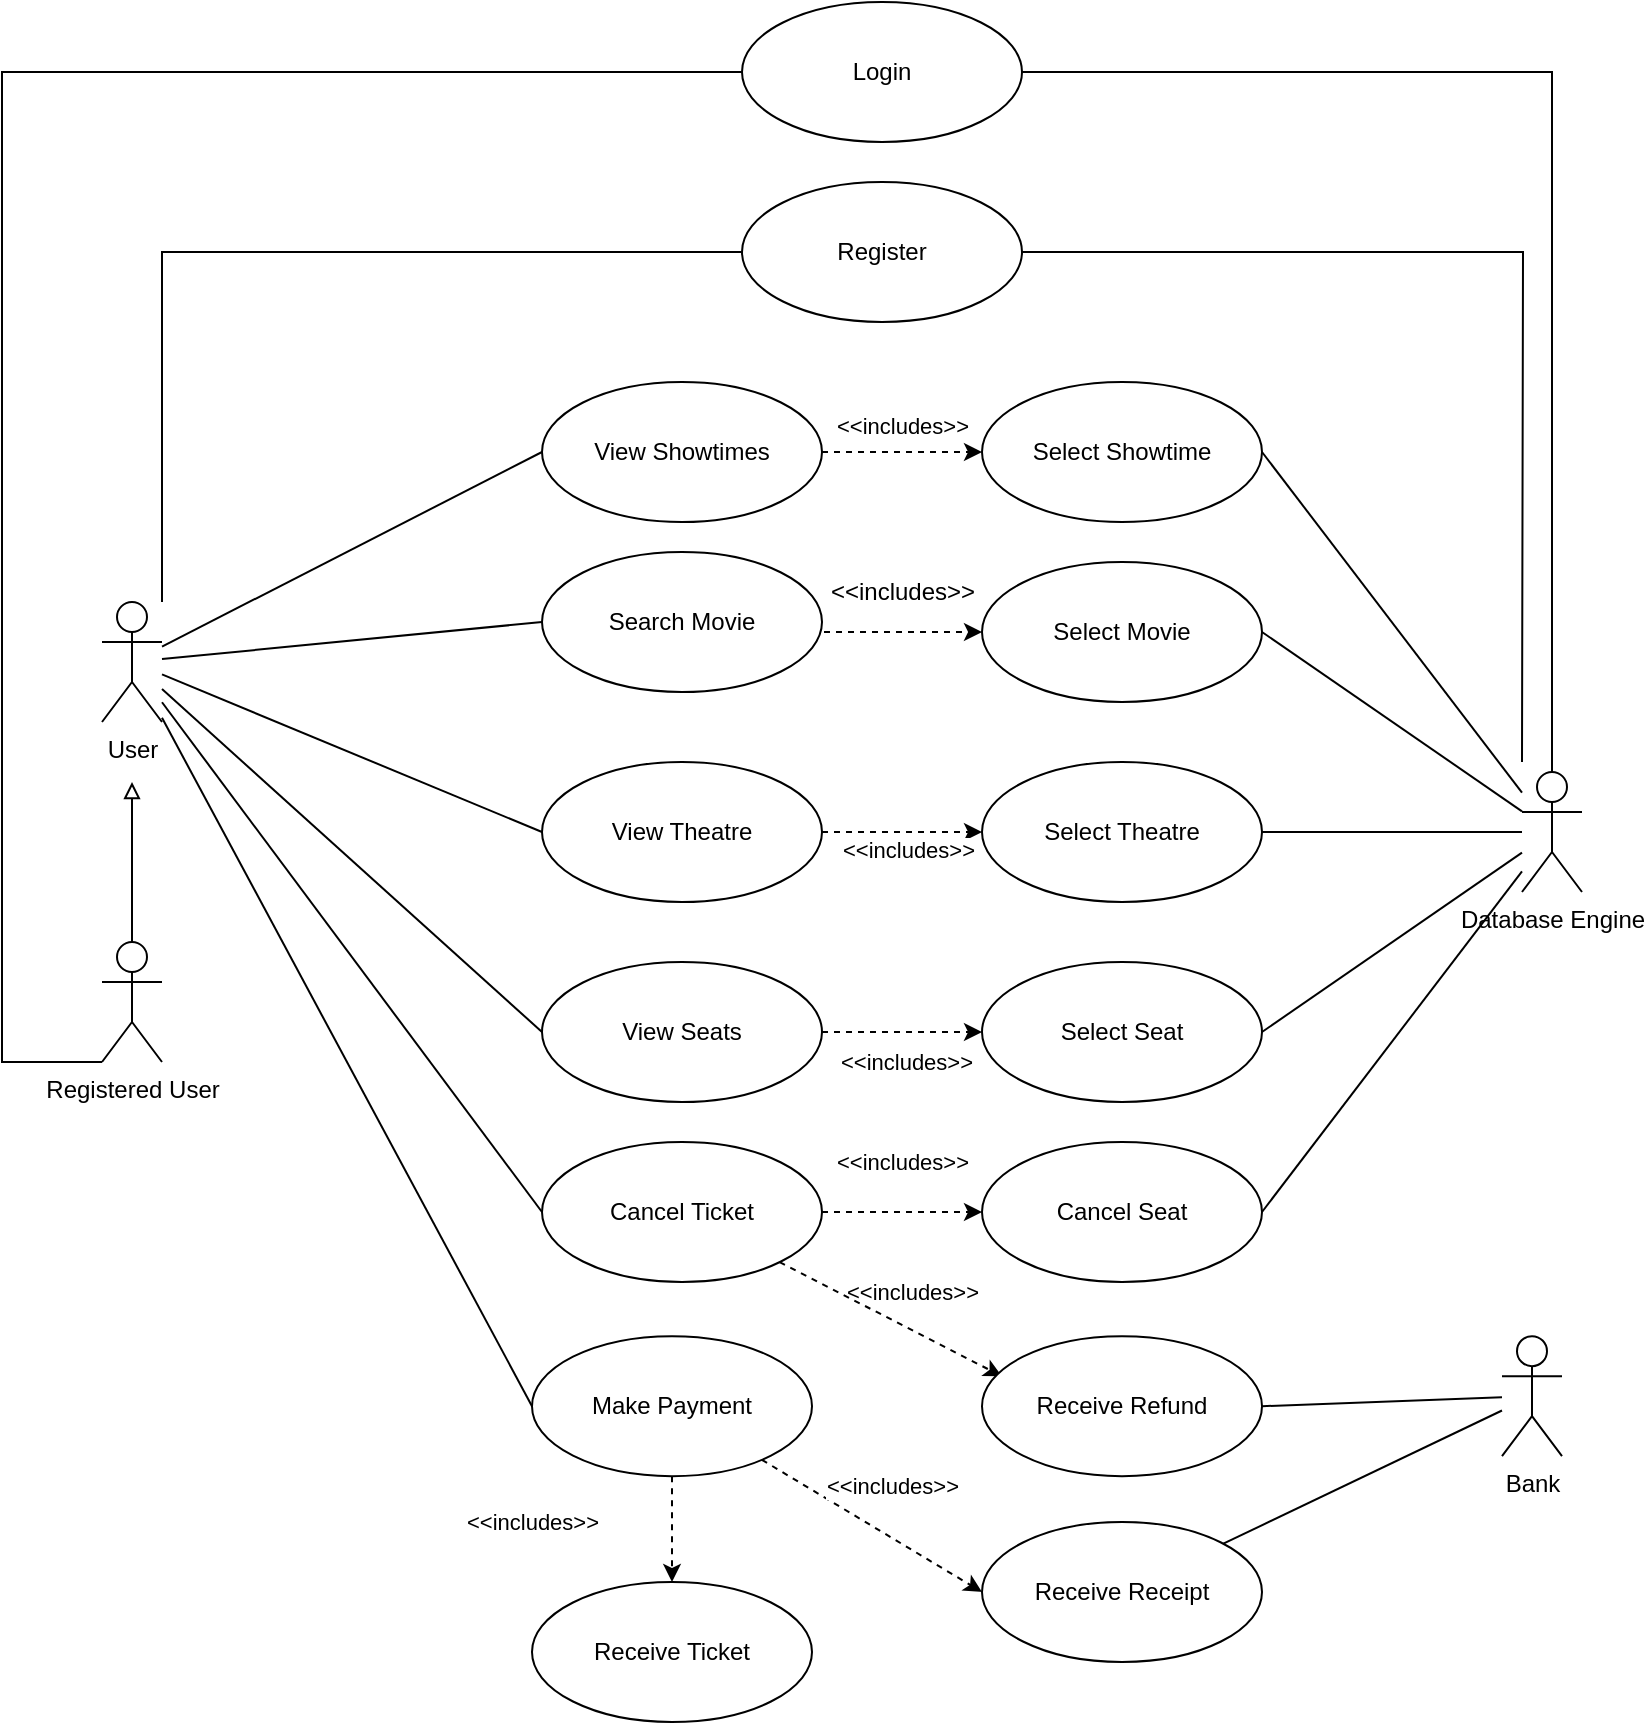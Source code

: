 <mxfile version="20.5.3" type="device"><diagram id="ZoQLG9A008aR0PhDn0Wn" name="Page-1"><mxGraphModel dx="841" dy="690" grid="1" gridSize="10" guides="1" tooltips="1" connect="1" arrows="1" fold="1" page="1" pageScale="1" pageWidth="850" pageHeight="1100" math="0" shadow="0"><root><mxCell id="0"/><mxCell id="1" parent="0"/><mxCell id="rjjEzBz6sBrEnIEGINIk-38" style="rounded=0;orthogonalLoop=1;jettySize=auto;html=1;entryX=0;entryY=0.5;entryDx=0;entryDy=0;endArrow=none;endFill=0;" parent="1" source="rjjEzBz6sBrEnIEGINIk-1" target="rjjEzBz6sBrEnIEGINIk-14" edge="1"><mxGeometry relative="1" as="geometry"/></mxCell><mxCell id="rjjEzBz6sBrEnIEGINIk-1" value="User" style="shape=umlActor;verticalLabelPosition=bottom;verticalAlign=top;html=1;outlineConnect=0;" parent="1" vertex="1"><mxGeometry x="70" y="340" width="30" height="60" as="geometry"/></mxCell><mxCell id="rjjEzBz6sBrEnIEGINIk-36" style="edgeStyle=orthogonalEdgeStyle;rounded=0;orthogonalLoop=1;jettySize=auto;html=1;exitX=0;exitY=1;exitDx=0;exitDy=0;exitPerimeter=0;endArrow=none;endFill=0;entryX=0;entryY=0.5;entryDx=0;entryDy=0;" parent="1" source="rjjEzBz6sBrEnIEGINIk-2" target="rjjEzBz6sBrEnIEGINIk-35" edge="1"><mxGeometry relative="1" as="geometry"><Array as="points"><mxPoint x="20" y="570"/><mxPoint x="20" y="75"/></Array></mxGeometry></mxCell><mxCell id="rjjEzBz6sBrEnIEGINIk-2" value="Registered User" style="shape=umlActor;verticalLabelPosition=bottom;verticalAlign=top;html=1;outlineConnect=0;" parent="1" vertex="1"><mxGeometry x="70" y="510" width="30" height="60" as="geometry"/></mxCell><mxCell id="rjjEzBz6sBrEnIEGINIk-4" value="Database Engine" style="shape=umlActor;verticalLabelPosition=bottom;verticalAlign=top;html=1;outlineConnect=0;" parent="1" vertex="1"><mxGeometry x="780" y="425" width="30" height="60" as="geometry"/></mxCell><mxCell id="rjjEzBz6sBrEnIEGINIk-5" value="Bank" style="shape=umlActor;verticalLabelPosition=bottom;verticalAlign=top;html=1;outlineConnect=0;" parent="1" vertex="1"><mxGeometry x="770" y="707.09" width="30" height="60" as="geometry"/></mxCell><mxCell id="rjjEzBz6sBrEnIEGINIk-8" value="" style="endArrow=block;html=1;rounded=0;exitX=0.5;exitY=0;exitDx=0;exitDy=0;exitPerimeter=0;endFill=0;" parent="1" source="rjjEzBz6sBrEnIEGINIk-2" edge="1"><mxGeometry width="50" height="50" relative="1" as="geometry"><mxPoint x="-10" y="510" as="sourcePoint"/><mxPoint x="85" y="430" as="targetPoint"/></mxGeometry></mxCell><mxCell id="rjjEzBz6sBrEnIEGINIk-39" style="rounded=0;orthogonalLoop=1;jettySize=auto;html=1;entryX=0;entryY=0.5;entryDx=0;entryDy=0;endArrow=classic;endFill=1;dashed=1;" parent="1" source="rjjEzBz6sBrEnIEGINIk-11" target="rjjEzBz6sBrEnIEGINIk-24" edge="1"><mxGeometry relative="1" as="geometry"/></mxCell><mxCell id="rjjEzBz6sBrEnIEGINIk-40" value="&amp;lt;&amp;lt;includes&amp;gt;&amp;gt;" style="edgeLabel;html=1;align=center;verticalAlign=middle;resizable=0;points=[];" parent="rjjEzBz6sBrEnIEGINIk-39" vertex="1" connectable="0"><mxGeometry x="0.125" y="3" relative="1" as="geometry"><mxPoint x="2" y="-22" as="offset"/></mxGeometry></mxCell><mxCell id="rjjEzBz6sBrEnIEGINIk-41" style="rounded=0;orthogonalLoop=1;jettySize=auto;html=1;dashed=1;endArrow=classic;endFill=1;" parent="1" source="rjjEzBz6sBrEnIEGINIk-11" target="rjjEzBz6sBrEnIEGINIk-19" edge="1"><mxGeometry relative="1" as="geometry"/></mxCell><mxCell id="rjjEzBz6sBrEnIEGINIk-42" value="&amp;lt;&amp;lt;includes&amp;gt;&amp;gt;" style="edgeLabel;html=1;align=center;verticalAlign=middle;resizable=0;points=[];" parent="rjjEzBz6sBrEnIEGINIk-41" vertex="1" connectable="0"><mxGeometry x="0.249" y="-1" relative="1" as="geometry"><mxPoint x="-69" y="-10" as="offset"/></mxGeometry></mxCell><mxCell id="fPQeen320QWk-Ww7ju5m-14" style="edgeStyle=none;rounded=0;orthogonalLoop=1;jettySize=auto;html=1;endArrow=none;endFill=0;exitX=0;exitY=0.5;exitDx=0;exitDy=0;" parent="1" source="rjjEzBz6sBrEnIEGINIk-11" edge="1" target="rjjEzBz6sBrEnIEGINIk-1"><mxGeometry relative="1" as="geometry"><mxPoint x="100" y="360" as="targetPoint"/></mxGeometry></mxCell><mxCell id="rjjEzBz6sBrEnIEGINIk-11" value="Make Payment" style="ellipse;whiteSpace=wrap;html=1;" parent="1" vertex="1"><mxGeometry x="285" y="707.09" width="140" height="70" as="geometry"/></mxCell><mxCell id="fPQeen320QWk-Ww7ju5m-21" style="edgeStyle=none;rounded=0;orthogonalLoop=1;jettySize=auto;html=1;endArrow=none;endFill=0;exitX=1;exitY=0.5;exitDx=0;exitDy=0;" parent="1" source="rjjEzBz6sBrEnIEGINIk-12" target="rjjEzBz6sBrEnIEGINIk-4" edge="1"><mxGeometry relative="1" as="geometry"><mxPoint x="780" y="440" as="targetPoint"/></mxGeometry></mxCell><mxCell id="rjjEzBz6sBrEnIEGINIk-12" value="Select Seat" style="ellipse;whiteSpace=wrap;html=1;" parent="1" vertex="1"><mxGeometry x="510" y="520" width="140" height="70" as="geometry"/></mxCell><mxCell id="rjjEzBz6sBrEnIEGINIk-33" style="edgeStyle=orthogonalEdgeStyle;rounded=0;orthogonalLoop=1;jettySize=auto;html=1;exitX=1;exitY=0.5;exitDx=0;exitDy=0;entryX=0;entryY=0.5;entryDx=0;entryDy=0;dashed=1;endArrow=classic;endFill=1;" parent="1" source="rjjEzBz6sBrEnIEGINIk-13" target="rjjEzBz6sBrEnIEGINIk-12" edge="1"><mxGeometry relative="1" as="geometry"/></mxCell><mxCell id="rjjEzBz6sBrEnIEGINIk-34" value="&amp;lt;&amp;lt;includes&amp;gt;&amp;gt;" style="edgeLabel;html=1;align=center;verticalAlign=middle;resizable=0;points=[];" parent="rjjEzBz6sBrEnIEGINIk-33" vertex="1" connectable="0"><mxGeometry x="-0.067" y="1" relative="1" as="geometry"><mxPoint x="4" y="16" as="offset"/></mxGeometry></mxCell><mxCell id="fPQeen320QWk-Ww7ju5m-12" style="edgeStyle=none;rounded=0;orthogonalLoop=1;jettySize=auto;html=1;endArrow=none;endFill=0;exitX=0;exitY=0.5;exitDx=0;exitDy=0;" parent="1" source="rjjEzBz6sBrEnIEGINIk-13" edge="1" target="rjjEzBz6sBrEnIEGINIk-1"><mxGeometry relative="1" as="geometry"><mxPoint x="100" y="360" as="targetPoint"/></mxGeometry></mxCell><mxCell id="rjjEzBz6sBrEnIEGINIk-13" value="View Seats" style="ellipse;whiteSpace=wrap;html=1;" parent="1" vertex="1"><mxGeometry x="290" y="520" width="140" height="70" as="geometry"/></mxCell><mxCell id="rjjEzBz6sBrEnIEGINIk-31" style="edgeStyle=orthogonalEdgeStyle;rounded=0;orthogonalLoop=1;jettySize=auto;html=1;exitX=1;exitY=0.5;exitDx=0;exitDy=0;entryX=0;entryY=0.5;entryDx=0;entryDy=0;dashed=1;endArrow=classic;endFill=1;" parent="1" source="rjjEzBz6sBrEnIEGINIk-14" target="rjjEzBz6sBrEnIEGINIk-18" edge="1"><mxGeometry relative="1" as="geometry"/></mxCell><mxCell id="rjjEzBz6sBrEnIEGINIk-32" value="&amp;lt;&amp;lt;includes&amp;gt;&amp;gt;" style="edgeLabel;html=1;align=center;verticalAlign=middle;resizable=0;points=[];" parent="rjjEzBz6sBrEnIEGINIk-31" vertex="1" connectable="0"><mxGeometry x="0.267" y="4" relative="1" as="geometry"><mxPoint x="-11" y="-9" as="offset"/></mxGeometry></mxCell><mxCell id="rjjEzBz6sBrEnIEGINIk-14" value="View Showtimes" style="ellipse;whiteSpace=wrap;html=1;" parent="1" vertex="1"><mxGeometry x="290" y="230" width="140" height="70" as="geometry"/></mxCell><mxCell id="rjjEzBz6sBrEnIEGINIk-26" style="edgeStyle=orthogonalEdgeStyle;rounded=0;orthogonalLoop=1;jettySize=auto;html=1;exitX=1;exitY=0.5;exitDx=0;exitDy=0;endArrow=classic;endFill=1;dashed=1;" parent="1" source="rjjEzBz6sBrEnIEGINIk-15" target="rjjEzBz6sBrEnIEGINIk-17" edge="1"><mxGeometry relative="1" as="geometry"><Array as="points"><mxPoint x="400" y="355"/></Array></mxGeometry></mxCell><mxCell id="fPQeen320QWk-Ww7ju5m-8" style="rounded=0;orthogonalLoop=1;jettySize=auto;html=1;endArrow=none;endFill=0;exitX=0;exitY=0.5;exitDx=0;exitDy=0;" parent="1" source="rjjEzBz6sBrEnIEGINIk-15" target="rjjEzBz6sBrEnIEGINIk-1" edge="1"><mxGeometry relative="1" as="geometry"/></mxCell><mxCell id="rjjEzBz6sBrEnIEGINIk-15" value="Search Movie" style="ellipse;whiteSpace=wrap;html=1;" parent="1" vertex="1"><mxGeometry x="290" y="315" width="140" height="70" as="geometry"/></mxCell><mxCell id="fPQeen320QWk-Ww7ju5m-19" style="edgeStyle=none;rounded=0;orthogonalLoop=1;jettySize=auto;html=1;endArrow=none;endFill=0;" parent="1" source="rjjEzBz6sBrEnIEGINIk-16" target="rjjEzBz6sBrEnIEGINIk-4" edge="1"><mxGeometry relative="1" as="geometry"><mxPoint x="710.695" y="444.921" as="targetPoint"/></mxGeometry></mxCell><mxCell id="rjjEzBz6sBrEnIEGINIk-16" value="Select Theatre" style="ellipse;whiteSpace=wrap;html=1;" parent="1" vertex="1"><mxGeometry x="510" y="420" width="140" height="70" as="geometry"/></mxCell><mxCell id="fPQeen320QWk-Ww7ju5m-17" style="edgeStyle=none;rounded=0;orthogonalLoop=1;jettySize=auto;html=1;endArrow=none;endFill=0;exitX=1;exitY=0.5;exitDx=0;exitDy=0;" parent="1" source="rjjEzBz6sBrEnIEGINIk-17" target="rjjEzBz6sBrEnIEGINIk-4" edge="1"><mxGeometry relative="1" as="geometry"/></mxCell><mxCell id="rjjEzBz6sBrEnIEGINIk-17" value="Select Movie" style="ellipse;whiteSpace=wrap;html=1;" parent="1" vertex="1"><mxGeometry x="510" y="320" width="140" height="70" as="geometry"/></mxCell><mxCell id="fPQeen320QWk-Ww7ju5m-16" style="rounded=0;orthogonalLoop=1;jettySize=auto;html=1;endArrow=none;endFill=0;exitX=1;exitY=0.5;exitDx=0;exitDy=0;" parent="1" source="rjjEzBz6sBrEnIEGINIk-18" target="rjjEzBz6sBrEnIEGINIk-4" edge="1"><mxGeometry relative="1" as="geometry"/></mxCell><mxCell id="rjjEzBz6sBrEnIEGINIk-18" value="Select Showtime" style="ellipse;whiteSpace=wrap;html=1;" parent="1" vertex="1"><mxGeometry x="510" y="230" width="140" height="70" as="geometry"/></mxCell><mxCell id="rjjEzBz6sBrEnIEGINIk-19" value="Receive Ticket" style="ellipse;whiteSpace=wrap;html=1;" parent="1" vertex="1"><mxGeometry x="285" y="830" width="140" height="70" as="geometry"/></mxCell><mxCell id="fPQeen320QWk-Ww7ju5m-3" style="rounded=0;orthogonalLoop=1;jettySize=auto;html=1;endArrow=none;endFill=0;" parent="1" source="rjjEzBz6sBrEnIEGINIk-24" target="rjjEzBz6sBrEnIEGINIk-5" edge="1"><mxGeometry relative="1" as="geometry"/></mxCell><mxCell id="rjjEzBz6sBrEnIEGINIk-24" value="Receive Receipt" style="ellipse;whiteSpace=wrap;html=1;" parent="1" vertex="1"><mxGeometry x="510" y="800" width="140" height="70" as="geometry"/></mxCell><mxCell id="fPQeen320QWk-Ww7ju5m-24" style="rounded=0;orthogonalLoop=1;jettySize=auto;html=1;endArrow=none;endFill=0;exitX=0;exitY=0.5;exitDx=0;exitDy=0;" parent="1" source="rjjEzBz6sBrEnIEGINIk-25" edge="1" target="rjjEzBz6sBrEnIEGINIk-1"><mxGeometry relative="1" as="geometry"><mxPoint x="100" y="360" as="targetPoint"/></mxGeometry></mxCell><mxCell id="fPQeen320QWk-Ww7ju5m-26" style="rounded=0;orthogonalLoop=1;jettySize=auto;html=1;endArrow=none;endFill=0;exitX=1;exitY=0.5;exitDx=0;exitDy=0;" parent="1" source="jJS2aMnLWvH9HmKhxL4M-1" edge="1" target="rjjEzBz6sBrEnIEGINIk-5"><mxGeometry relative="1" as="geometry"><mxPoint x="780" y="690" as="targetPoint"/></mxGeometry></mxCell><mxCell id="jJS2aMnLWvH9HmKhxL4M-2" style="rounded=0;orthogonalLoop=1;jettySize=auto;html=1;entryX=0.071;entryY=0.286;entryDx=0;entryDy=0;entryPerimeter=0;dashed=1;" parent="1" source="rjjEzBz6sBrEnIEGINIk-25" target="jJS2aMnLWvH9HmKhxL4M-1" edge="1"><mxGeometry relative="1" as="geometry"/></mxCell><mxCell id="jJS2aMnLWvH9HmKhxL4M-5" style="edgeStyle=none;rounded=0;orthogonalLoop=1;jettySize=auto;html=1;dashed=1;fontSize=11;" parent="1" source="rjjEzBz6sBrEnIEGINIk-25" target="jJS2aMnLWvH9HmKhxL4M-4" edge="1"><mxGeometry relative="1" as="geometry"/></mxCell><mxCell id="jJS2aMnLWvH9HmKhxL4M-6" value="&amp;lt;&amp;lt;includes&amp;gt;&amp;gt;" style="edgeLabel;html=1;align=center;verticalAlign=middle;resizable=0;points=[];fontSize=11;" parent="jJS2aMnLWvH9HmKhxL4M-5" vertex="1" connectable="0"><mxGeometry x="-0.18" relative="1" as="geometry"><mxPoint x="7" y="-25" as="offset"/></mxGeometry></mxCell><mxCell id="rjjEzBz6sBrEnIEGINIk-25" value="Cancel Ticket" style="ellipse;whiteSpace=wrap;html=1;" parent="1" vertex="1"><mxGeometry x="290" y="610" width="140" height="70" as="geometry"/></mxCell><mxCell id="rjjEzBz6sBrEnIEGINIk-27" value="&amp;lt;&amp;lt;includes&amp;gt;&amp;gt;" style="text;html=1;align=center;verticalAlign=middle;resizable=0;points=[];autosize=1;strokeColor=none;fillColor=none;" parent="1" vertex="1"><mxGeometry x="420" y="320" width="100" height="30" as="geometry"/></mxCell><mxCell id="rjjEzBz6sBrEnIEGINIk-29" style="edgeStyle=orthogonalEdgeStyle;rounded=0;orthogonalLoop=1;jettySize=auto;html=1;exitX=1;exitY=0.5;exitDx=0;exitDy=0;entryX=0;entryY=0.5;entryDx=0;entryDy=0;endArrow=classic;endFill=1;dashed=1;" parent="1" source="rjjEzBz6sBrEnIEGINIk-28" target="rjjEzBz6sBrEnIEGINIk-16" edge="1"><mxGeometry relative="1" as="geometry"><Array as="points"><mxPoint x="430" y="455"/><mxPoint x="430" y="455"/></Array></mxGeometry></mxCell><mxCell id="rjjEzBz6sBrEnIEGINIk-30" value="&amp;lt;&amp;lt;includes&amp;gt;&amp;gt;" style="edgeLabel;html=1;align=center;verticalAlign=middle;resizable=0;points=[];" parent="rjjEzBz6sBrEnIEGINIk-29" vertex="1" connectable="0"><mxGeometry x="-0.04" y="4" relative="1" as="geometry"><mxPoint x="4" y="13" as="offset"/></mxGeometry></mxCell><mxCell id="fPQeen320QWk-Ww7ju5m-10" style="edgeStyle=none;rounded=0;orthogonalLoop=1;jettySize=auto;html=1;endArrow=none;endFill=0;exitX=0;exitY=0.5;exitDx=0;exitDy=0;" parent="1" source="rjjEzBz6sBrEnIEGINIk-28" edge="1" target="rjjEzBz6sBrEnIEGINIk-1"><mxGeometry relative="1" as="geometry"><mxPoint x="100" y="360" as="targetPoint"/></mxGeometry></mxCell><mxCell id="rjjEzBz6sBrEnIEGINIk-28" value="View Theatre" style="ellipse;whiteSpace=wrap;html=1;" parent="1" vertex="1"><mxGeometry x="290" y="420" width="140" height="70" as="geometry"/></mxCell><mxCell id="fPQeen320QWk-Ww7ju5m-15" style="edgeStyle=orthogonalEdgeStyle;rounded=0;orthogonalLoop=1;jettySize=auto;html=1;endArrow=none;endFill=0;" parent="1" source="rjjEzBz6sBrEnIEGINIk-35" target="rjjEzBz6sBrEnIEGINIk-4" edge="1"><mxGeometry relative="1" as="geometry"/></mxCell><mxCell id="rjjEzBz6sBrEnIEGINIk-35" value="Login" style="ellipse;whiteSpace=wrap;html=1;" parent="1" vertex="1"><mxGeometry x="390" y="40" width="140" height="70" as="geometry"/></mxCell><mxCell id="jJS2aMnLWvH9HmKhxL4M-1" value="Receive Refund" style="ellipse;whiteSpace=wrap;html=1;" parent="1" vertex="1"><mxGeometry x="510" y="707.09" width="140" height="70" as="geometry"/></mxCell><mxCell id="jJS2aMnLWvH9HmKhxL4M-3" value="&lt;font style=&quot;font-size: 11px;&quot;&gt;&amp;lt;&amp;lt;includes&amp;gt;&amp;gt;&lt;/font&gt;" style="text;html=1;align=center;verticalAlign=middle;resizable=0;points=[];autosize=1;strokeColor=none;fillColor=none;" parent="1" vertex="1"><mxGeometry x="430" y="670" width="90" height="30" as="geometry"/></mxCell><mxCell id="jJS2aMnLWvH9HmKhxL4M-7" style="rounded=0;orthogonalLoop=1;jettySize=auto;html=1;exitX=1;exitY=0.5;exitDx=0;exitDy=0;fontSize=11;endArrow=none;endFill=0;" parent="1" source="jJS2aMnLWvH9HmKhxL4M-4" target="rjjEzBz6sBrEnIEGINIk-4" edge="1"><mxGeometry relative="1" as="geometry"/></mxCell><mxCell id="jJS2aMnLWvH9HmKhxL4M-4" value="Cancel Seat" style="ellipse;whiteSpace=wrap;html=1;" parent="1" vertex="1"><mxGeometry x="510" y="610" width="140" height="70" as="geometry"/></mxCell><mxCell id="NEEcGtauxwrvwlgDmH5j-1" value="Register" style="ellipse;whiteSpace=wrap;html=1;" vertex="1" parent="1"><mxGeometry x="390" y="130" width="140" height="70" as="geometry"/></mxCell><mxCell id="NEEcGtauxwrvwlgDmH5j-2" value="" style="endArrow=none;html=1;rounded=0;edgeStyle=orthogonalEdgeStyle;entryX=0;entryY=0.5;entryDx=0;entryDy=0;" edge="1" parent="1" source="rjjEzBz6sBrEnIEGINIk-1" target="NEEcGtauxwrvwlgDmH5j-1"><mxGeometry width="50" height="50" relative="1" as="geometry"><mxPoint x="250" y="210" as="sourcePoint"/><mxPoint x="300" y="160" as="targetPoint"/><Array as="points"><mxPoint x="100" y="165"/></Array></mxGeometry></mxCell><mxCell id="NEEcGtauxwrvwlgDmH5j-3" value="" style="endArrow=none;html=1;rounded=0;exitX=1;exitY=0.5;exitDx=0;exitDy=0;edgeStyle=orthogonalEdgeStyle;" edge="1" parent="1" source="NEEcGtauxwrvwlgDmH5j-1"><mxGeometry width="50" height="50" relative="1" as="geometry"><mxPoint x="500" y="170" as="sourcePoint"/><mxPoint x="780" y="420" as="targetPoint"/></mxGeometry></mxCell></root></mxGraphModel></diagram></mxfile>